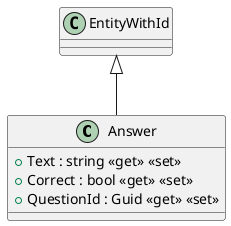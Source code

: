 @startuml
class Answer {
    + Text : string <<get>> <<set>>
    + Correct : bool <<get>> <<set>>
    + QuestionId : Guid <<get>> <<set>>
}
EntityWithId <|-- Answer
@enduml
